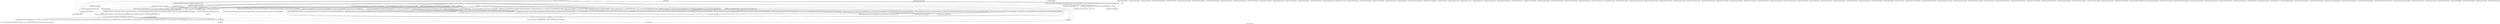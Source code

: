 digraph "Call graph: fix_wall_table.ll" {
	label="Call graph: fix_wall_table.ll";

	Node0x55b7492b0d90 [shape=record,label="{_ZN9LAMMPS_NS12FixWallTableC2EPNS_6LAMMPSEiPPc}"];
	Node0x55b7492b0d90 -> Node0x55b74930eef0;
	Node0x55b7492b0d90 -> Node0x55b74927cbf0;
	Node0x55b7492b0d90 -> Node0x55b749231530;
	Node0x55b7492b0d90 -> Node0x55b749322390;
	Node0x55b7492b0d90 -> Node0x55b749230eb0;
	Node0x55b7492b0d90 -> Node0x55b7492326e0;
	Node0x55b7492b0d90 -> Node0x55b749330720;
	Node0x55b7492b0d90 -> Node0x55b7492315b0;
	Node0x55b7492b0d90 -> Node0x55b74938e170;
	Node0x55b7492b0d90 -> Node0x55b74938e410;
	Node0x55b74930eef0 [shape=record,label="{_ZN9LAMMPS_NS7FixWallC2EPNS_6LAMMPSEiPPc}"];
	Node0x55b74927cbf0 [shape=record,label="{strcmp}"];
	Node0x55b7492315b0 [shape=record,label="{_ZN9LAMMPS_NS5Error3allIJRPcS3_EEEvRKNSt7__cxx1112basic_stringIcSt11char_traitsIcESaIcEEEiSB_DpOT_}"];
	Node0x55b7492315b0 -> Node0x55b749232760;
	Node0x55b7492315b0 -> Node0x55b749315180;
	Node0x55b7492315b0 -> Node0x55b7493131d0;
	Node0x55b749322390 [shape=record,label="{_ZNSaIcEC1Ev}"];
	Node0x55b749230eb0 [shape=record,label="{_ZNSt7__cxx1112basic_stringIcSt11char_traitsIcESaIcEEC2IS3_EEPKcRKS3_}"];
	Node0x55b749230eb0 -> Node0x55b7492ead90;
	Node0x55b749230eb0 -> Node0x55b7492b8910;
	Node0x55b749230eb0 -> Node0x55b749231f40;
	Node0x55b749230eb0 -> Node0x55b7492333a0;
	Node0x55b749230eb0 -> Node0x55b749232f40;
	Node0x55b749233810 [shape=record,label="{__gxx_personality_v0}"];
	Node0x55b749330720 [shape=record,label="{_ZNSt7__cxx1112basic_stringIcSt11char_traitsIcESaIcEED1Ev}"];
	Node0x55b7492326e0 [shape=record,label="{_ZNSaIcED1Ev}"];
	Node0x55b74938e410 [shape=record,label="{_ZN9LAMMPS_NS5utils8inumericEPKciS2_bPNS_6LAMMPSE}"];
	Node0x55b74938e170 [shape=record,label="{_ZN9LAMMPS_NS5Error3allIJRPcEEEvRKNSt7__cxx1112basic_stringIcSt11char_traitsIcESaIcEEEiSB_DpOT_}"];
	Node0x55b74938e170 -> Node0x55b749232760;
	Node0x55b74938e170 -> Node0x55b749233700;
	Node0x55b74938e170 -> Node0x55b7493131d0;
	Node0x55b749231530 [shape=record,label="{_ZN9LAMMPS_NS7FixWallD2Ev}"];
	Node0x55b749233550 [shape=record,label="{_ZN9LAMMPS_NS12FixWallTable16post_constructorEv}"];
	Node0x55b749233550 -> Node0x55b749231960;
	Node0x55b749233550 -> Node0x55b7492349d0;
	Node0x55b749233550 -> Node0x55b7492cd6a0;
	Node0x55b749233550 -> Node0x55b749322390;
	Node0x55b749233550 -> Node0x55b749230eb0;
	Node0x55b749233550 -> Node0x55b749249ce0;
	Node0x55b749233550 -> Node0x55b749245890;
	Node0x55b749233550 -> Node0x55b749283ce0;
	Node0x55b749233550 -> Node0x55b749330720;
	Node0x55b749233550 -> Node0x55b7492326e0;
	Node0x55b749233550 -> Node0x55b749257f40;
	Node0x55b749233550 -> Node0x55b74938e170;
	Node0x55b749233550 -> Node0x55b74924b840;
	Node0x55b749233550 -> Node0x55b749251e10;
	Node0x55b749231960 [shape=record,label="{_ZN9LAMMPS_NS6Memory5sfreeEPv}"];
	Node0x55b7492349d0 [shape=record,label="{_ZN9LAMMPS_NS6Memory7smallocElPKc}"];
	Node0x55b7492cd6a0 [shape=record,label="{_ZN9LAMMPS_NS12FixWallTable10null_tableERNS0_5TableE}"];
	Node0x55b749283ce0 [shape=record,label="{_ZN9LAMMPS_NS12FixWallTable10read_tableERNS0_5TableERKNSt7__cxx1112basic_stringIcSt11char_traitsIcESaIcEEESA_}"];
	Node0x55b749283ce0 -> Node0x55b749322390;
	Node0x55b749283ce0 -> Node0x55b749230eb0;
	Node0x55b749283ce0 -> Node0x55b74924e530;
	Node0x55b749283ce0 -> Node0x55b749330720;
	Node0x55b749283ce0 -> Node0x55b7492326e0;
	Node0x55b749283ce0 -> Node0x55b749251130;
	Node0x55b749283ce0 -> Node0x55b749268020;
	Node0x55b749283ce0 -> Node0x55b749267210;
	Node0x55b749283ce0 -> Node0x55b749265b70;
	Node0x55b749283ce0 -> Node0x55b749264df0;
	Node0x55b749283ce0 -> Node0x55b7492524b0;
	Node0x55b749283ce0 -> Node0x55b749263280;
	Node0x55b749283ce0 -> Node0x55b7492624a0;
	Node0x55b749283ce0 -> Node0x55b749260540;
	Node0x55b749283ce0 -> Node0x55b74925cb20;
	Node0x55b749283ce0 -> Node0x55b74925ae80;
	Node0x55b749283ce0 -> Node0x55b74925a8b0;
	Node0x55b749283ce0 -> Node0x55b74925a830;
	Node0x55b749283ce0 -> Node0x55b749259c80;
	Node0x55b749283ce0 -> Node0x55b749253fd0;
	Node0x55b749283ce0 -> Node0x55b749259500;
	Node0x55b749283ce0 -> Node0x55b7492a7370;
	Node0x55b749283ce0 -> Node0x55b749256890;
	Node0x55b749249ce0 [shape=record,label="{_ZN9LAMMPS_NS12FixWallTable13compute_tableERNS0_5TableE}"];
	Node0x55b749249ce0 -> Node0x55b749256890;
	Node0x55b749249ce0 -> Node0x55b74926e2d0;
	Node0x55b749249ce0 -> Node0x55b74926ecf0;
	Node0x55b749249ce0 -> Node0x55b7492808c0;
	Node0x55b749251e10 [shape=record,label="{_ZN9LAMMPS_NS12FixWallTable11bcast_tableERNS0_5TableE}"];
	Node0x55b749251e10 -> Node0x55b74927de10;
	Node0x55b749251e10 -> Node0x55b749256890;
	Node0x55b74924b840 [shape=record,label="{_ZN9LAMMPS_NS5Error3allIJRPcRiEEEvRKNSt7__cxx1112basic_stringIcSt11char_traitsIcESaIcEEEiSC_DpOT_}"];
	Node0x55b74924b840 -> Node0x55b749232760;
	Node0x55b74924b840 -> Node0x55b749269c10;
	Node0x55b74924b840 -> Node0x55b7493131d0;
	Node0x55b749257f40 [shape=record,label="{_ZN9LAMMPS_NS5Error3allIJRPcRdS4_EEEvRKNSt7__cxx1112basic_stringIcSt11char_traitsIcESaIcEEEiSC_DpOT_}"];
	Node0x55b749257f40 -> Node0x55b749232760;
	Node0x55b749257f40 -> Node0x55b74926c750;
	Node0x55b749257f40 -> Node0x55b7493131d0;
	Node0x55b749245890 [shape=record,label="{_ZN9LAMMPS_NS12FixWallTable12spline_tableERNS0_5TableE}"];
	Node0x55b749245890 -> Node0x55b749256890;
	Node0x55b749245890 -> Node0x55b74926e2d0;
	Node0x55b749260540 [shape=record,label="{llvm.eh.typeid.for}"];
	Node0x55b749264df0 [shape=record,label="{__cxa_end_catch}"];
	Node0x55b749265b70 [shape=record,label="{_ZN9LAMMPS_NS5Error7warningIJRiS2_EEEvRKNSt7__cxx1112basic_stringIcSt11char_traitsIcESaIcEEEiSA_DpOT_}"];
	Node0x55b749265b70 -> Node0x55b749232760;
	Node0x55b749265b70 -> Node0x55b7492916b0;
	Node0x55b749265b70 -> Node0x55b749291f60;
	Node0x55b749263280 [shape=record,label="{_ZN9LAMMPS_NS5Error3oneIJRKNSt7__cxx1112basic_stringIcSt11char_traitsIcESaIcEEEiRiPKcRPcEEEvS9_iS9_DpOT_}"];
	Node0x55b749263280 -> Node0x55b749232760;
	Node0x55b749263280 -> Node0x55b74928fd80;
	Node0x55b749263280 -> Node0x55b749278a60;
	Node0x55b74932b1a0 [shape=record,label="{_ZN9LAMMPS_NS3Fix13compute_arrayEii}"];
	Node0x55b74932c430 [shape=record,label="{_ZN9LAMMPS_NS3Fix3dofEi}"];
	Node0x55b749267210 [shape=record,label="{_ZN9LAMMPS_NS15TableFileReaderD2Ev}"];
	Node0x55b749267210 -> Node0x55b749293580;
	Node0x55b74926e2d0 [shape=record,label="{_ZN9LAMMPS_NS12FixWallTable6splineEPdS1_iddS1_}"];
	Node0x55b74926e2d0 -> Node0x55b7492945c0;
	Node0x55b74926e2d0 -> Node0x55b749295910;
	Node0x55b74926e2d0 -> Node0x55b74926ecf0;
	Node0x55b74926e2d0 -> Node0x55b7492966a0;
	Node0x55b7492745e0 [shape=record,label="{_ZN9LAMMPS_NS12FixWallTableD2Ev}"];
	Node0x55b7492745e0 -> Node0x55b749276f40;
	Node0x55b7492745e0 -> Node0x55b749231960;
	Node0x55b7492745e0 -> Node0x55b749231530;
	Node0x55b7492745e0 -> Node0x55b749268020;
	Node0x55b749276f40 [shape=record,label="{_ZN9LAMMPS_NS12FixWallTable10free_tableERNS0_5TableE}"];
	Node0x55b749276f40 -> Node0x55b749277b00;
	Node0x55b749268020 [shape=record,label="{__clang_call_terminate}"];
	Node0x55b749268020 -> Node0x55b7492624a0;
	Node0x55b749268020 -> Node0x55b74939d8a0;
	Node0x55b7492624a0 [shape=record,label="{__cxa_begin_catch}"];
	Node0x55b74939d8a0 [shape=record,label="{_ZSt9terminatev}"];
	Node0x55b74939d950 [shape=record,label="{_ZN9LAMMPS_NS12FixWallTableD0Ev}"];
	Node0x55b74939d950 -> Node0x55b74939da00;
	Node0x55b74939da00 [shape=record,label="{_ZdlPv}"];
	Node0x55b74939da80 [shape=record,label="{_ZN9LAMMPS_NS12FixWallTable10precomputeEi}"];
	Node0x55b74939da80 -> Node0x55b74939db00;
	Node0x55b74939db00 [shape=record,label="{_ZN9LAMMPS_NS12FixWallTable9uf_lookupEidRdS1_}"];
	Node0x55b74939db00 -> Node0x55b749322390;
	Node0x55b74939db00 -> Node0x55b749230eb0;
	Node0x55b74939db00 -> Node0x55b74926ecf0;
	Node0x55b74939db00 -> Node0x55b7492326e0;
	Node0x55b74939db00 -> Node0x55b74939dc90;
	Node0x55b74939db00 -> Node0x55b749330720;
	Node0x55b74939f260 [shape=record,label="{_ZN9LAMMPS_NS12FixWallTable13wall_particleEiid}"];
	Node0x55b74939f260 -> Node0x55b74939db00;
	Node0x55b74939f260 -> Node0x55b74939f2e0;
	Node0x55b74939f260 -> Node0x55b749322390;
	Node0x55b74939f260 -> Node0x55b749230eb0;
	Node0x55b74939f260 -> Node0x55b7492326e0;
	Node0x55b74939f260 -> Node0x55b749330720;
	Node0x55b74939f260 -> Node0x55b74939f360;
	Node0x55b74939f2e0 [shape=record,label="{_ZN9LAMMPS_NS3Fix7v_tallyEiid}"];
	Node0x55b74939f360 [shape=record,label="{_ZN9LAMMPS_NS5Error3oneIJRPcEEEvRKNSt7__cxx1112basic_stringIcSt11char_traitsIcESaIcEEEiSB_DpOT_}"];
	Node0x55b74939f360 -> Node0x55b749232760;
	Node0x55b74939f360 -> Node0x55b749233700;
	Node0x55b74939f360 -> Node0x55b749278a60;
	Node0x55b749277b00 [shape=record,label="{_ZN9LAMMPS_NS6Memory7destroyIdEEvRPT_}"];
	Node0x55b749277b00 -> Node0x55b749231960;
	Node0x55b74924e530 [shape=record,label="{_ZN9LAMMPS_NS15TableFileReaderC1EPNS_6LAMMPSERKNSt7__cxx1112basic_stringIcSt11char_traitsIcESaIcEEESA_i}"];
	Node0x55b749251130 [shape=record,label="{_ZN9LAMMPS_NS15TableFileReader18find_section_startERKNSt7__cxx1112basic_stringIcSt11char_traitsIcESaIcEEE}"];
	Node0x55b7492524b0 [shape=record,label="{_ZN9LAMMPS_NS5Error3oneIJRKNSt7__cxx1112basic_stringIcSt11char_traitsIcESaIcEEEEEEvS9_iS9_DpOT_}"];
	Node0x55b7492524b0 -> Node0x55b749232760;
	Node0x55b7492524b0 -> Node0x55b74927cd70;
	Node0x55b7492524b0 -> Node0x55b749278a60;
	Node0x55b749253fd0 [shape=record,label="{_ZN9LAMMPS_NS19PotentialFileReader9next_lineEi}"];
	Node0x55b7492a7370 [shape=record,label="{_ZN9LAMMPS_NS12FixWallTable13param_extractERNS0_5TableEPc}"];
	Node0x55b7492a7370 -> Node0x55b749322390;
	Node0x55b7492a7370 -> Node0x55b749230eb0;
	Node0x55b7492a7370 -> Node0x55b749268020;
	Node0x55b7492a7370 -> Node0x55b7492326e0;
	Node0x55b7492a7370 -> Node0x55b74925a830;
	Node0x55b7492a7370 -> Node0x55b749330720;
	Node0x55b7492a7370 -> Node0x55b74939f360;
	Node0x55b7492a7370 -> Node0x55b749264df0;
	Node0x55b7492a7370 -> Node0x55b749282430;
	Node0x55b7492a7370 -> Node0x55b74939f670;
	Node0x55b7492a7370 -> Node0x55b74939f6f0;
	Node0x55b7492a7370 -> Node0x55b74927fe20;
	Node0x55b7492a7370 -> Node0x55b74925a8b0;
	Node0x55b7492a7370 -> Node0x55b7492624a0;
	Node0x55b7492a7370 -> Node0x55b749260540;
	Node0x55b7492a7370 -> Node0x55b74925cb20;
	Node0x55b7492a7370 -> Node0x55b749281820;
	Node0x55b7492a7370 -> Node0x55b74925ae80;
	Node0x55b749256890 [shape=record,label="{_ZN9LAMMPS_NS6Memory6createIdEEPT_RS3_iPKc}"];
	Node0x55b749256890 -> Node0x55b7492349d0;
	Node0x55b749259500 [shape=record,label="{_ZN9LAMMPS_NS19PotentialFileReader9skip_lineEv}"];
	Node0x55b749259c80 [shape=record,label="{_ZN9LAMMPS_NS5Error3oneIJRKNSt7__cxx1112basic_stringIcSt11char_traitsIcESaIcEEEiRiEEEvS9_iS9_DpOT_}"];
	Node0x55b749259c80 -> Node0x55b749232760;
	Node0x55b749259c80 -> Node0x55b7492869e0;
	Node0x55b749259c80 -> Node0x55b749278a60;
	Node0x55b74925a830 [shape=record,label="{_ZN9LAMMPS_NS14ValueTokenizerC1ERKNSt7__cxx1112basic_stringIcSt11char_traitsIcESaIcEEES8_}"];
	Node0x55b74925a8b0 [shape=record,label="{_ZN9LAMMPS_NS14ValueTokenizer8next_intEv}"];
	Node0x55b74925ae80 [shape=record,label="{_ZN9LAMMPS_NS14ValueTokenizer11next_doubleEv}"];
	Node0x55b74925cb20 [shape=record,label="{_ZN9LAMMPS_NS14ValueTokenizerD2Ev}"];
	Node0x55b74925cb20 -> Node0x55b7492887f0;
	Node0x55b7492916b0 [shape=record,label="{_ZN3fmt6v9_lmp16make_format_argsINS0_20basic_format_contextINS0_8appenderEcEEJRiS5_EEENS0_16format_arg_storeIT_JDpNSt9remove_cvINSt16remove_referenceIT0_E4typeEE4typeEEEEDpOSA_}"];
	Node0x55b7492916b0 -> Node0x55b7493643e0;
	Node0x55b749291f60 [shape=record,label="{_ZN9LAMMPS_NS5Error8_warningERKNSt7__cxx1112basic_stringIcSt11char_traitsIcESaIcEEEiN3fmt6v9_lmp17basic_string_viewIcEENSA_17basic_format_argsINSA_20basic_format_contextINSA_8appenderEcEEEE}"];
	Node0x55b74926ecf0 [shape=record,label="{llvm.fmuladd.f64}"];
	Node0x55b7492808c0 [shape=record,label="{_ZN9LAMMPS_NS12FixWallTable6splintEPdS1_S1_id}"];
	Node0x55b7492808c0 -> Node0x55b74926ecf0;
	Node0x55b74939f670 [shape=record,label="{_ZNK9LAMMPS_NS14ValueTokenizer8has_nextEv}"];
	Node0x55b74939f6f0 [shape=record,label="{_ZN9LAMMPS_NS14ValueTokenizer11next_stringB5cxx11Ev}"];
	Node0x55b74927fe20 [shape=record,label="{_ZSteqIcSt11char_traitsIcESaIcEEbRKNSt7__cxx1112basic_stringIT_T0_T1_EEPKS5_}"];
	Node0x55b74927fe20 -> Node0x55b7492983e0;
	Node0x55b749281820 [shape=record,label="{_ZN9LAMMPS_NS5Error3oneIJRNSt7__cxx1112basic_stringIcSt11char_traitsIcESaIcEEERPcEEEvRKS7_iSC_DpOT_}"];
	Node0x55b749281820 -> Node0x55b749232760;
	Node0x55b749281820 -> Node0x55b74929b510;
	Node0x55b749281820 -> Node0x55b749278a60;
	Node0x55b749282430 [shape=record,label="{_ZN9LAMMPS_NS5Error3oneERKNSt7__cxx1112basic_stringIcSt11char_traitsIcESaIcEEEiS8_}"];
	Node0x55b74927de10 [shape=record,label="{MPI_Bcast}"];
	Node0x55b7492945c0 [shape=record,label="{llvm.umul.with.overflow.i64}"];
	Node0x55b749295910 [shape=record,label="{_Znam}"];
	Node0x55b7492966a0 [shape=record,label="{_ZdaPv}"];
	Node0x55b74939dc90 [shape=record,label="{_ZN9LAMMPS_NS5Error3oneIJRdEEEvRKNSt7__cxx1112basic_stringIcSt11char_traitsIcESaIcEEEiSA_DpOT_}"];
	Node0x55b74939dc90 -> Node0x55b749232760;
	Node0x55b74939dc90 -> Node0x55b7492ae6c0;
	Node0x55b74939dc90 -> Node0x55b749278a60;
	Node0x55b7492a2450 [shape=record,label="{_ZN9LAMMPS_NS7FixWall7setmaskEv}"];
	Node0x55b74930d970 [shape=record,label="{_ZN9LAMMPS_NS7FixWall4initEv}"];
	Node0x55b7492a55d0 [shape=record,label="{_ZN9LAMMPS_NS3Fix9init_listEiPNS_9NeighListE}"];
	Node0x55b7492a6ff0 [shape=record,label="{_ZN9LAMMPS_NS7FixWall5setupEi}"];
	Node0x55b7492a8a40 [shape=record,label="{_ZN9LAMMPS_NS3Fix18setup_pre_exchangeEv}"];
	Node0x55b7492a9ee0 [shape=record,label="{_ZN9LAMMPS_NS3Fix18setup_pre_neighborEv}"];
	Node0x55b7492ab100 [shape=record,label="{_ZN9LAMMPS_NS3Fix19setup_post_neighborEv}"];
	Node0x55b7492abd60 [shape=record,label="{_ZN9LAMMPS_NS3Fix15setup_pre_forceEi}"];
	Node0x55b7492accc0 [shape=record,label="{_ZN9LAMMPS_NS3Fix17setup_pre_reverseEii}"];
	Node0x55b7492af480 [shape=record,label="{_ZN9LAMMPS_NS7FixWall9min_setupEi}"];
	Node0x55b7492b80f0 [shape=record,label="{_ZN9LAMMPS_NS3Fix17initial_integrateEi}"];
	Node0x55b7492b8f40 [shape=record,label="{_ZN9LAMMPS_NS3Fix14post_integrateEv}"];
	Node0x55b7492b9270 [shape=record,label="{_ZN9LAMMPS_NS3Fix12pre_exchangeEv}"];
	Node0x55b7492cbae0 [shape=record,label="{_ZN9LAMMPS_NS3Fix12pre_neighborEv}"];
	Node0x55b7492ba230 [shape=record,label="{_ZN9LAMMPS_NS3Fix13post_neighborEv}"];
	Node0x55b7492bac70 [shape=record,label="{_ZN9LAMMPS_NS7FixWall9pre_forceEi}"];
	Node0x55b7492bb960 [shape=record,label="{_ZN9LAMMPS_NS3Fix11pre_reverseEii}"];
	Node0x55b7492bc200 [shape=record,label="{_ZN9LAMMPS_NS7FixWall10post_forceEi}"];
	Node0x55b7492bd0a0 [shape=record,label="{_ZN9LAMMPS_NS3Fix15final_integrateEv}"];
	Node0x55b7492bd3a0 [shape=record,label="{_ZN9LAMMPS_NS3Fix15fused_integrateEi}"];
	Node0x55b7492bd730 [shape=record,label="{_ZN9LAMMPS_NS3Fix11end_of_stepEv}"];
	Node0x55b7492be030 [shape=record,label="{_ZN9LAMMPS_NS3Fix8post_runEv}"];
	Node0x55b7492bef80 [shape=record,label="{_ZN9LAMMPS_NS3Fix13write_restartEP8_IO_FILE}"];
	Node0x55b7492c85d0 [shape=record,label="{_ZN9LAMMPS_NS3Fix18write_restart_fileEPKc}"];
	Node0x55b7492c2480 [shape=record,label="{_ZN9LAMMPS_NS3Fix7restartEPc}"];
	Node0x55b7492c3930 [shape=record,label="{_ZN9LAMMPS_NS3Fix11grow_arraysEi}"];
	Node0x55b7492c4f20 [shape=record,label="{_ZN9LAMMPS_NS3Fix11copy_arraysEiii}"];
	Node0x55b7492c61a0 [shape=record,label="{_ZN9LAMMPS_NS3Fix10set_arraysEi}"];
	Node0x55b7492e8470 [shape=record,label="{_ZN9LAMMPS_NS3Fix13update_arraysEii}"];
	Node0x55b7492ce860 [shape=record,label="{_ZN9LAMMPS_NS3Fix12set_moleculeEiiiPdS1_S1_}"];
	Node0x55b7492cfb20 [shape=record,label="{_ZN9LAMMPS_NS3Fix11clear_bonusEv}"];
	Node0x55b7492d5fc0 [shape=record,label="{_ZN9LAMMPS_NS3Fix11pack_borderEiPiPd}"];
	Node0x55b7492e8180 [shape=record,label="{_ZN9LAMMPS_NS3Fix13unpack_borderEiiPd}"];
	Node0x55b7492d98b0 [shape=record,label="{_ZN9LAMMPS_NS3Fix13pack_exchangeEiPd}"];
	Node0x55b7492dad40 [shape=record,label="{_ZN9LAMMPS_NS3Fix15unpack_exchangeEiPd}"];
	Node0x55b7492dcf60 [shape=record,label="{_ZN9LAMMPS_NS3Fix12pack_restartEiPd}"];
	Node0x55b7492de9b0 [shape=record,label="{_ZN9LAMMPS_NS3Fix14unpack_restartEii}"];
	Node0x55b7492df350 [shape=record,label="{_ZN9LAMMPS_NS3Fix12size_restartEi}"];
	Node0x55b7492e3790 [shape=record,label="{_ZN9LAMMPS_NS3Fix15maxsize_restartEv}"];
	Node0x55b7492e0b70 [shape=record,label="{_ZN9LAMMPS_NS3Fix21setup_pre_force_respaEii}"];
	Node0x55b74927b3f0 [shape=record,label="{_ZN9LAMMPS_NS3Fix23initial_integrate_respaEiii}"];
	Node0x55b7492e4360 [shape=record,label="{_ZN9LAMMPS_NS3Fix20post_integrate_respaEii}"];
	Node0x55b7492e5630 [shape=record,label="{_ZN9LAMMPS_NS3Fix15pre_force_respaEiii}"];
	Node0x55b7492e7cf0 [shape=record,label="{_ZN9LAMMPS_NS7FixWall16post_force_respaEiii}"];
	Node0x55b7492e9400 [shape=record,label="{_ZN9LAMMPS_NS3Fix21final_integrate_respaEii}"];
	Node0x55b7492eb4a0 [shape=record,label="{_ZN9LAMMPS_NS3Fix16min_pre_exchangeEv}"];
	Node0x55b7492ebd80 [shape=record,label="{_ZN9LAMMPS_NS3Fix16min_pre_neighborEv}"];
	Node0x55b7492ec480 [shape=record,label="{_ZN9LAMMPS_NS3Fix17min_post_neighborEv}"];
	Node0x55b7492eda10 [shape=record,label="{_ZN9LAMMPS_NS3Fix13min_pre_forceEi}"];
	Node0x55b7492e6150 [shape=record,label="{_ZN9LAMMPS_NS3Fix15min_pre_reverseEii}"];
	Node0x55b7492ef190 [shape=record,label="{_ZN9LAMMPS_NS7FixWall14min_post_forceEi}"];
	Node0x55b7492f08c0 [shape=record,label="{_ZN9LAMMPS_NS3Fix10min_energyEPd}"];
	Node0x55b7492f22b0 [shape=record,label="{_ZN9LAMMPS_NS3Fix9min_storeEv}"];
	Node0x55b7492f3ae0 [shape=record,label="{_ZN9LAMMPS_NS3Fix14min_clearstoreEv}"];
	Node0x55b7492f4ef0 [shape=record,label="{_ZN9LAMMPS_NS3Fix13min_pushstoreEv}"];
	Node0x55b7492fcaf0 [shape=record,label="{_ZN9LAMMPS_NS3Fix12min_popstoreEv}"];
	Node0x55b7492feed0 [shape=record,label="{_ZN9LAMMPS_NS3Fix13min_reset_refEv}"];
	Node0x55b7492ff410 [shape=record,label="{_ZN9LAMMPS_NS3Fix8min_stepEdPd}"];
	Node0x55b749305390 [shape=record,label="{_ZN9LAMMPS_NS3Fix9max_alphaEPd}"];
	Node0x55b74930edf0 [shape=record,label="{_ZN9LAMMPS_NS3Fix7min_dofEv}"];
	Node0x55b749317090 [shape=record,label="{_ZN9LAMMPS_NS3Fix17pack_forward_commEiPiPdiS1_}"];
	Node0x55b749312b40 [shape=record,label="{_ZN9LAMMPS_NS3Fix19unpack_forward_commEiiPd}"];
	Node0x55b749317500 [shape=record,label="{_ZN9LAMMPS_NS3Fix22pack_reverse_comm_sizeEii}"];
	Node0x55b749317f10 [shape=record,label="{_ZN9LAMMPS_NS3Fix17pack_reverse_commEiiPd}"];
	Node0x55b749318940 [shape=record,label="{_ZN9LAMMPS_NS3Fix19unpack_reverse_commEiPiPd}"];
	Node0x55b74931a570 [shape=record,label="{_ZN9LAMMPS_NS3Fix10reset_gridEv}"];
	Node0x55b74931ba90 [shape=record,label="{_ZN9LAMMPS_NS3Fix17pack_forward_gridEiPviPi}"];
	Node0x55b74931d120 [shape=record,label="{_ZN9LAMMPS_NS3Fix19unpack_forward_gridEiPviPi}"];
	Node0x55b7493470e0 [shape=record,label="{_ZN9LAMMPS_NS3Fix17pack_reverse_gridEiPviPi}"];
	Node0x55b74931eac0 [shape=record,label="{_ZN9LAMMPS_NS3Fix19unpack_reverse_gridEiPviPi}"];
	Node0x55b749320a60 [shape=record,label="{_ZN9LAMMPS_NS3Fix15pack_remap_gridEiPviPi}"];
	Node0x55b749321840 [shape=record,label="{_ZN9LAMMPS_NS3Fix17unpack_remap_gridEiPviPi}"];
	Node0x55b749322460 [shape=record,label="{_ZN9LAMMPS_NS3Fix16unpack_read_gridEiPc}"];
	Node0x55b749323c00 [shape=record,label="{_ZN9LAMMPS_NS3Fix15pack_write_gridEiPv}"];
	Node0x55b749324400 [shape=record,label="{_ZN9LAMMPS_NS3Fix17unpack_write_gridEiPvPi}"];
	Node0x55b749324900 [shape=record,label="{_ZN9LAMMPS_NS3Fix16get_grid_by_nameERKNSt7__cxx1112basic_stringIcSt11char_traitsIcESaIcEEERi}"];
	Node0x55b749325d50 [shape=record,label="{_ZN9LAMMPS_NS3Fix17get_grid_by_indexEi}"];
	Node0x55b749326890 [shape=record,label="{_ZN9LAMMPS_NS3Fix20get_griddata_by_nameEiRKNSt7__cxx1112basic_stringIcSt11char_traitsIcESaIcEEERi}"];
	Node0x55b7493276a0 [shape=record,label="{_ZN9LAMMPS_NS3Fix21get_griddata_by_indexEi}"];
	Node0x55b749328430 [shape=record,label="{_ZN9LAMMPS_NS7FixWall14compute_scalarEv}"];
	Node0x55b749329b60 [shape=record,label="{_ZN9LAMMPS_NS7FixWall14compute_vectorEi}"];
	Node0x55b74932d500 [shape=record,label="{_ZN9LAMMPS_NS3Fix6deformEi}"];
	Node0x55b74932e550 [shape=record,label="{_ZN9LAMMPS_NS3Fix12reset_targetEd}"];
	Node0x55b74932fb80 [shape=record,label="{_ZN9LAMMPS_NS3Fix8reset_dtEv}"];
	Node0x55b7493307f0 [shape=record,label="{_ZN9LAMMPS_NS3Fix16read_data_headerEPc}"];
	Node0x55b7493325f0 [shape=record,label="{_ZN9LAMMPS_NS3Fix17read_data_sectionEPciS1_i}"];
	Node0x55b7493338a0 [shape=record,label="{_ZN9LAMMPS_NS3Fix20read_data_skip_linesEPc}"];
	Node0x55b7493361b0 [shape=record,label="{_ZN9LAMMPS_NS3Fix17write_data_headerEP8_IO_FILEi}"];
	Node0x55b7493373b0 [shape=record,label="{_ZN9LAMMPS_NS3Fix23write_data_section_sizeEiRiS1_}"];
	Node0x55b749338790 [shape=record,label="{_ZN9LAMMPS_NS3Fix23write_data_section_packEiPPd}"];
	Node0x55b749339b00 [shape=record,label="{_ZN9LAMMPS_NS3Fix26write_data_section_keywordEiP8_IO_FILE}"];
	Node0x55b74933a8f0 [shape=record,label="{_ZN9LAMMPS_NS3Fix18write_data_sectionEiP8_IO_FILEiPPdi}"];
	Node0x55b74933b990 [shape=record,label="{_ZN9LAMMPS_NS3Fix13zero_momentumEv}"];
	Node0x55b74933c7f0 [shape=record,label="{_ZN9LAMMPS_NS3Fix13zero_rotationEv}"];
	Node0x55b74933ebc0 [shape=record,label="{_ZN9LAMMPS_NS3Fix15rebuild_specialEv}"];
	Node0x55b74933fbe0 [shape=record,label="{_ZN9LAMMPS_NS3Fix5imageERPiRPPd}"];
	Node0x55b749340c00 [shape=record,label="{_ZN9LAMMPS_NS3Fix12modify_paramEiPPc}"];
	Node0x55b749341c80 [shape=record,label="{_ZN9LAMMPS_NS3Fix7extractEPKcRi}"];
	Node0x55b749342ab0 [shape=record,label="{_ZN9LAMMPS_NS3Fix12memory_usageEv}"];
	Node0x55b7492887f0 [shape=record,label="{_ZN9LAMMPS_NS9TokenizerD2Ev}"];
	Node0x55b7492887f0 -> Node0x55b749330720;
	Node0x55b749293580 [shape=record,label="{_ZN9LAMMPS_NS19PotentialFileReaderD2Ev}"];
	Node0x55b7492ead90 [shape=record,label="{_ZNSt7__cxx1112basic_stringIcSt11char_traitsIcESaIcEE13_M_local_dataEv}"];
	Node0x55b7492b8910 [shape=record,label="{_ZNSt7__cxx1112basic_stringIcSt11char_traitsIcESaIcEE12_Alloc_hiderC1EPcRKS3_}"];
	Node0x55b7492333a0 [shape=record,label="{_ZNSt7__cxx1112basic_stringIcSt11char_traitsIcESaIcEE12_M_constructIPKcEEvT_S8_}"];
	Node0x55b7492333a0 -> Node0x55b749346480;
	Node0x55b749231f40 [shape=record,label="{_ZNSt11char_traitsIcE6lengthEPKc}"];
	Node0x55b749231f40 -> Node0x55b74925a070;
	Node0x55b749231f40 -> Node0x55b7493493c0;
	Node0x55b749232f40 [shape=record,label="{_ZNSt7__cxx1112basic_stringIcSt11char_traitsIcESaIcEE12_Alloc_hiderD2Ev}"];
	Node0x55b749232f40 -> Node0x55b74934a060;
	Node0x55b749346480 [shape=record,label="{_ZNSt7__cxx1112basic_stringIcSt11char_traitsIcESaIcEE16_M_construct_auxIPKcEEvT_S8_St12__false_type}"];
	Node0x55b749346480 -> Node0x55b74934ac20;
	Node0x55b74934ac20 [shape=record,label="{_ZNSt7__cxx1112basic_stringIcSt11char_traitsIcESaIcEE12_M_constructIPKcEEvT_S8_St20forward_iterator_tag}"];
	Node0x55b74934ac20 -> Node0x55b74934b800;
	Node0x55b74934ac20 -> Node0x55b74934c670;
	Node0x55b74934ac20 -> Node0x55b74934d190;
	Node0x55b74934ac20 -> Node0x55b74934ab10;
	Node0x55b74934ac20 -> Node0x55b74934b1f0;
	Node0x55b74934ac20 -> Node0x55b74939e200;
	Node0x55b74934ac20 -> Node0x55b74939e280;
	Node0x55b74934ac20 -> Node0x55b74939e300;
	Node0x55b74934ac20 -> Node0x55b7492624a0;
	Node0x55b74934ac20 -> Node0x55b74939e380;
	Node0x55b74934ac20 -> Node0x55b74939e400;
	Node0x55b74934ac20 -> Node0x55b749264df0;
	Node0x55b74934ac20 -> Node0x55b74939e480;
	Node0x55b74934ac20 -> Node0x55b749268020;
	Node0x55b74934b800 [shape=record,label="{_ZN9__gnu_cxx17__is_null_pointerIKcEEbPT_}"];
	Node0x55b74934c670 [shape=record,label="{_ZSt19__throw_logic_errorPKc}"];
	Node0x55b74934d190 [shape=record,label="{_ZSt8distanceIPKcENSt15iterator_traitsIT_E15difference_typeES3_S3_}"];
	Node0x55b74934d190 -> Node0x55b74939e500;
	Node0x55b74934d190 -> Node0x55b74934b6d0;
	Node0x55b74934b1f0 [shape=record,label="{_ZNSt7__cxx1112basic_stringIcSt11char_traitsIcESaIcEE7_M_dataEPc}"];
	Node0x55b74934ab10 [shape=record,label="{_ZNSt7__cxx1112basic_stringIcSt11char_traitsIcESaIcEE9_M_createERmm}"];
	Node0x55b74939e200 [shape=record,label="{_ZNSt7__cxx1112basic_stringIcSt11char_traitsIcESaIcEE11_M_capacityEm}"];
	Node0x55b74939e300 [shape=record,label="{_ZNSt7__cxx1112basic_stringIcSt11char_traitsIcESaIcEE13_S_copy_charsEPcPKcS7_}"];
	Node0x55b74939e280 [shape=record,label="{_ZNKSt7__cxx1112basic_stringIcSt11char_traitsIcESaIcEE7_M_dataEv}"];
	Node0x55b74939e380 [shape=record,label="{_ZNSt7__cxx1112basic_stringIcSt11char_traitsIcESaIcEE10_M_disposeEv}"];
	Node0x55b74939e400 [shape=record,label="{__cxa_rethrow}"];
	Node0x55b74939e480 [shape=record,label="{_ZNSt7__cxx1112basic_stringIcSt11char_traitsIcESaIcEE13_M_set_lengthEm}"];
	Node0x55b74934b6d0 [shape=record,label="{_ZSt10__distanceIPKcENSt15iterator_traitsIT_E15difference_typeES3_S3_St26random_access_iterator_tag}"];
	Node0x55b74939e500 [shape=record,label="{_ZSt19__iterator_categoryIPKcENSt15iterator_traitsIT_E17iterator_categoryERKS3_}"];
	Node0x55b74925a070 [shape=record,label="{_ZN9__gnu_cxx11char_traitsIcE6lengthEPKc}"];
	Node0x55b74925a070 -> Node0x55b749352b10;
	Node0x55b7493493c0 [shape=record,label="{strlen}"];
	Node0x55b749352b10 [shape=record,label="{_ZN9__gnu_cxx11char_traitsIcE2eqERKcS3_}"];
	Node0x55b74934a060 [shape=record,label="{_ZNSaIcED2Ev}"];
	Node0x55b7493131d0 [shape=record,label="{_ZN9LAMMPS_NS5Error4_allERKNSt7__cxx1112basic_stringIcSt11char_traitsIcESaIcEEEiN3fmt6v9_lmp17basic_string_viewIcEENSA_17basic_format_argsINSA_20basic_format_contextINSA_8appenderEcEEEE}"];
	Node0x55b749232760 [shape=record,label="{_ZN3fmt6v9_lmp17basic_string_viewIcEC2ISt11char_traitsIcESaIcEEERKNSt7__cxx1112basic_stringIcT_T0_EE}"];
	Node0x55b749232760 -> Node0x55b74935a6d0;
	Node0x55b749232760 -> Node0x55b7493637c0;
	Node0x55b749315180 [shape=record,label="{_ZN3fmt6v9_lmp16make_format_argsINS0_20basic_format_contextINS0_8appenderEcEEJRPcS6_EEENS0_16format_arg_storeIT_JDpNSt9remove_cvINSt16remove_referenceIT0_E4typeEE4typeEEEEDpOSB_}"];
	Node0x55b749315180 -> Node0x55b7493643e0;
	Node0x55b74935a6d0 [shape=record,label="{_ZNKSt7__cxx1112basic_stringIcSt11char_traitsIcESaIcEE4dataEv}"];
	Node0x55b7493637c0 [shape=record,label="{_ZNKSt7__cxx1112basic_stringIcSt11char_traitsIcESaIcEE4sizeEv}"];
	Node0x55b7493643e0 [shape=record,label="{llvm.memcpy.p0.p0.i64}"];
	Node0x55b749233700 [shape=record,label="{_ZN3fmt6v9_lmp16make_format_argsINS0_20basic_format_contextINS0_8appenderEcEEJRPcEEENS0_16format_arg_storeIT_JDpNSt9remove_cvINSt16remove_referenceIT0_E4typeEE4typeEEEEDpOSB_}"];
	Node0x55b749233700 -> Node0x55b7493643e0;
	Node0x55b749269c10 [shape=record,label="{_ZN3fmt6v9_lmp16make_format_argsINS0_20basic_format_contextINS0_8appenderEcEEJRPcRiEEENS0_16format_arg_storeIT_JDpNSt9remove_cvINSt16remove_referenceIT0_E4typeEE4typeEEEEDpOSC_}"];
	Node0x55b749269c10 -> Node0x55b7493643e0;
	Node0x55b74926c750 [shape=record,label="{_ZN3fmt6v9_lmp16make_format_argsINS0_20basic_format_contextINS0_8appenderEcEEJRPcRdS7_EEENS0_16format_arg_storeIT_JDpNSt9remove_cvINSt16remove_referenceIT0_E4typeEE4typeEEEEDpOSC_}"];
	Node0x55b74926c750 -> Node0x55b7493643e0;
	Node0x55b749278a60 [shape=record,label="{_ZN9LAMMPS_NS5Error4_oneERKNSt7__cxx1112basic_stringIcSt11char_traitsIcESaIcEEEiN3fmt6v9_lmp17basic_string_viewIcEENSA_17basic_format_argsINSA_20basic_format_contextINSA_8appenderEcEEEE}"];
	Node0x55b74927cd70 [shape=record,label="{_ZN3fmt6v9_lmp16make_format_argsINS0_20basic_format_contextINS0_8appenderEcEEJRKNSt7__cxx1112basic_stringIcSt11char_traitsIcESaIcEEEEEENS0_16format_arg_storeIT_JDpNSt9remove_cvINSt16remove_referenceIT0_E4typeEE4typeEEEEDpOSH_}"];
	Node0x55b74927cd70 -> Node0x55b74936f4f0;
	Node0x55b74927cd70 -> Node0x55b7493643e0;
	Node0x55b74927cd70 -> Node0x55b749370a70;
	Node0x55b74927cd70 -> Node0x55b7493725e0;
	Node0x55b74936f4f0 [shape=record,label="{_ZN3fmt6v9_lmp6detail14to_string_viewIcSt11char_traitsIcESaIcEEENS0_17basic_string_viewIT_EERKNSt7__cxx1112basic_stringIS7_T0_T1_EE}"];
	Node0x55b74936f4f0 -> Node0x55b749232760;
	Node0x55b749370a70 [shape=record,label="{_ZNK3fmt6v9_lmp17basic_string_viewIcE4dataEv}"];
	Node0x55b7493725e0 [shape=record,label="{_ZNK3fmt6v9_lmp17basic_string_viewIcE4sizeEv}"];
	Node0x55b7492869e0 [shape=record,label="{_ZN3fmt6v9_lmp16make_format_argsINS0_20basic_format_contextINS0_8appenderEcEEJRKNSt7__cxx1112basic_stringIcSt11char_traitsIcESaIcEEERiSD_EEENS0_16format_arg_storeIT_JDpNSt9remove_cvINSt16remove_referenceIT0_E4typeEE4typeEEEEDpOSI_}"];
	Node0x55b7492869e0 -> Node0x55b74936f4f0;
	Node0x55b7492869e0 -> Node0x55b7493643e0;
	Node0x55b7492869e0 -> Node0x55b749370a70;
	Node0x55b7492869e0 -> Node0x55b7493725e0;
	Node0x55b74928fd80 [shape=record,label="{_ZN3fmt6v9_lmp16make_format_argsINS0_20basic_format_contextINS0_8appenderEcEEJRKNSt7__cxx1112basic_stringIcSt11char_traitsIcESaIcEEERiSD_RPKcRPcEEENS0_16format_arg_storeIT_JDpNSt9remove_cvINSt16remove_referenceIT0_E4typeEE4typeEEEEDpOSN_}"];
	Node0x55b74928fd80 -> Node0x55b74936f4f0;
	Node0x55b74928fd80 -> Node0x55b7493643e0;
	Node0x55b74928fd80 -> Node0x55b749370a70;
	Node0x55b74928fd80 -> Node0x55b7493725e0;
	Node0x55b7492983e0 [shape=record,label="{_ZNKSt7__cxx1112basic_stringIcSt11char_traitsIcESaIcEE7compareEPKc}"];
	Node0x55b74929b510 [shape=record,label="{_ZN3fmt6v9_lmp16make_format_argsINS0_20basic_format_contextINS0_8appenderEcEEJRNSt7__cxx1112basic_stringIcSt11char_traitsIcESaIcEEERPcEEENS0_16format_arg_storeIT_JDpNSt9remove_cvINSt16remove_referenceIT0_E4typeEE4typeEEEEDpOSI_}"];
	Node0x55b74929b510 -> Node0x55b74936f4f0;
	Node0x55b74929b510 -> Node0x55b7493643e0;
	Node0x55b74929b510 -> Node0x55b749370a70;
	Node0x55b74929b510 -> Node0x55b7493725e0;
	Node0x55b7492ae6c0 [shape=record,label="{_ZN3fmt6v9_lmp16make_format_argsINS0_20basic_format_contextINS0_8appenderEcEEJRdEEENS0_16format_arg_storeIT_JDpNSt9remove_cvINSt16remove_referenceIT0_E4typeEE4typeEEEEDpOSA_}"];
	Node0x55b7492ae6c0 -> Node0x55b7493643e0;
}

